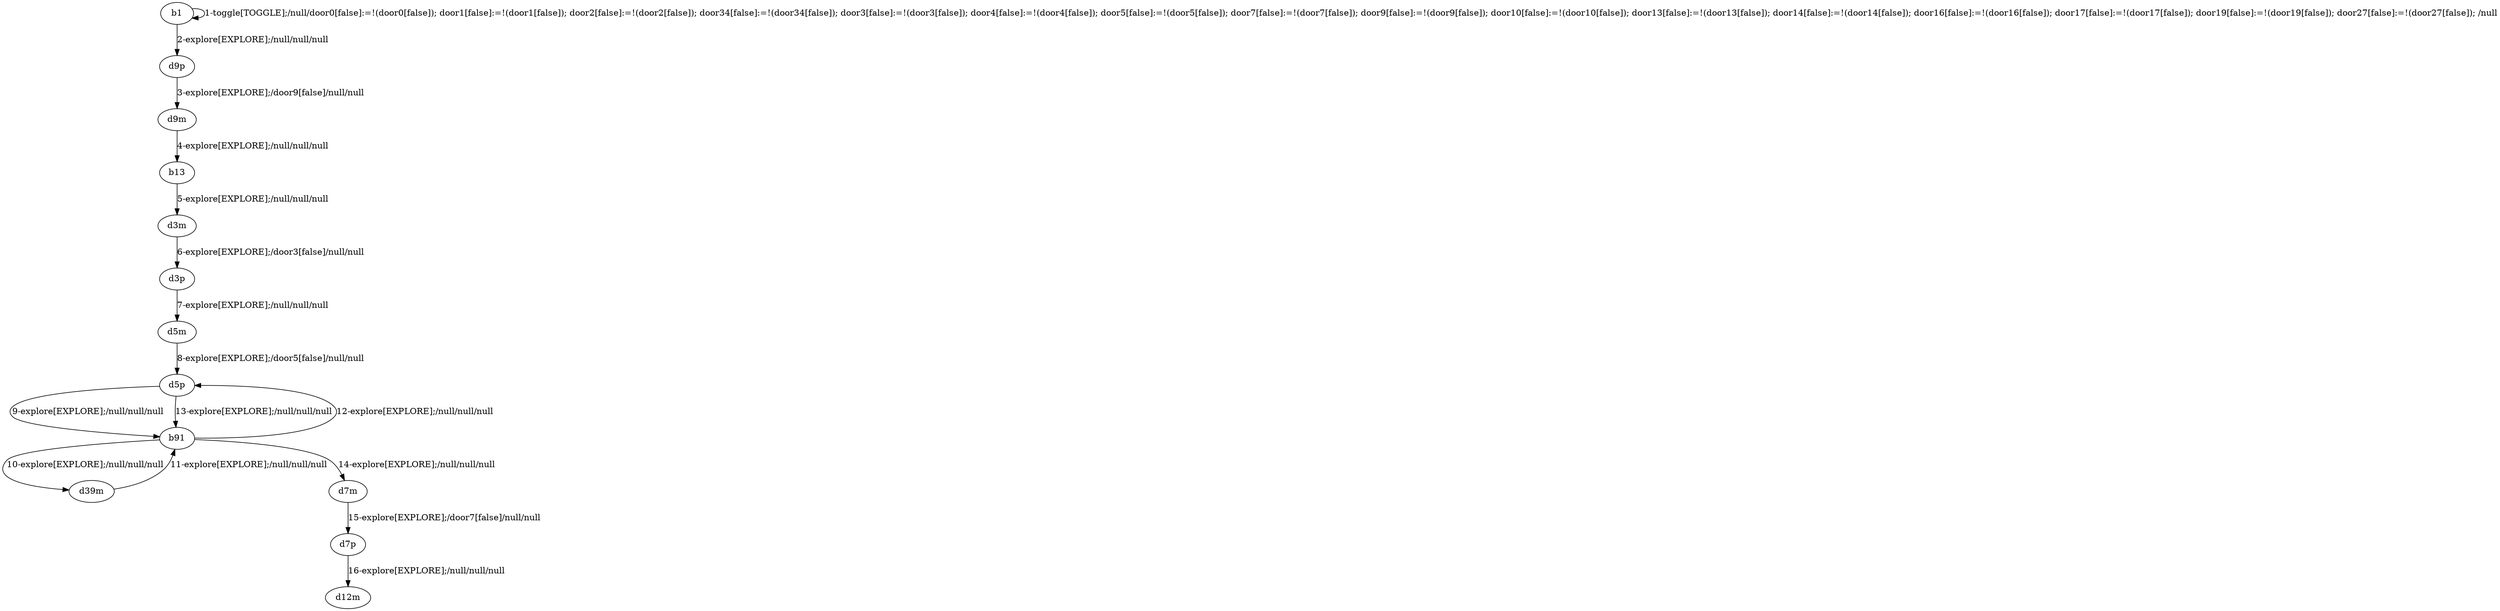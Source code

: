 # Total number of goals covered by this test: 1
# d39m --> b91

digraph g {
"b1" -> "b1" [label = "1-toggle[TOGGLE];/null/door0[false]:=!(door0[false]); door1[false]:=!(door1[false]); door2[false]:=!(door2[false]); door34[false]:=!(door34[false]); door3[false]:=!(door3[false]); door4[false]:=!(door4[false]); door5[false]:=!(door5[false]); door7[false]:=!(door7[false]); door9[false]:=!(door9[false]); door10[false]:=!(door10[false]); door13[false]:=!(door13[false]); door14[false]:=!(door14[false]); door16[false]:=!(door16[false]); door17[false]:=!(door17[false]); door19[false]:=!(door19[false]); door27[false]:=!(door27[false]); /null"];
"b1" -> "d9p" [label = "2-explore[EXPLORE];/null/null/null"];
"d9p" -> "d9m" [label = "3-explore[EXPLORE];/door9[false]/null/null"];
"d9m" -> "b13" [label = "4-explore[EXPLORE];/null/null/null"];
"b13" -> "d3m" [label = "5-explore[EXPLORE];/null/null/null"];
"d3m" -> "d3p" [label = "6-explore[EXPLORE];/door3[false]/null/null"];
"d3p" -> "d5m" [label = "7-explore[EXPLORE];/null/null/null"];
"d5m" -> "d5p" [label = "8-explore[EXPLORE];/door5[false]/null/null"];
"d5p" -> "b91" [label = "9-explore[EXPLORE];/null/null/null"];
"b91" -> "d39m" [label = "10-explore[EXPLORE];/null/null/null"];
"d39m" -> "b91" [label = "11-explore[EXPLORE];/null/null/null"];
"b91" -> "d5p" [label = "12-explore[EXPLORE];/null/null/null"];
"d5p" -> "b91" [label = "13-explore[EXPLORE];/null/null/null"];
"b91" -> "d7m" [label = "14-explore[EXPLORE];/null/null/null"];
"d7m" -> "d7p" [label = "15-explore[EXPLORE];/door7[false]/null/null"];
"d7p" -> "d12m" [label = "16-explore[EXPLORE];/null/null/null"];
}